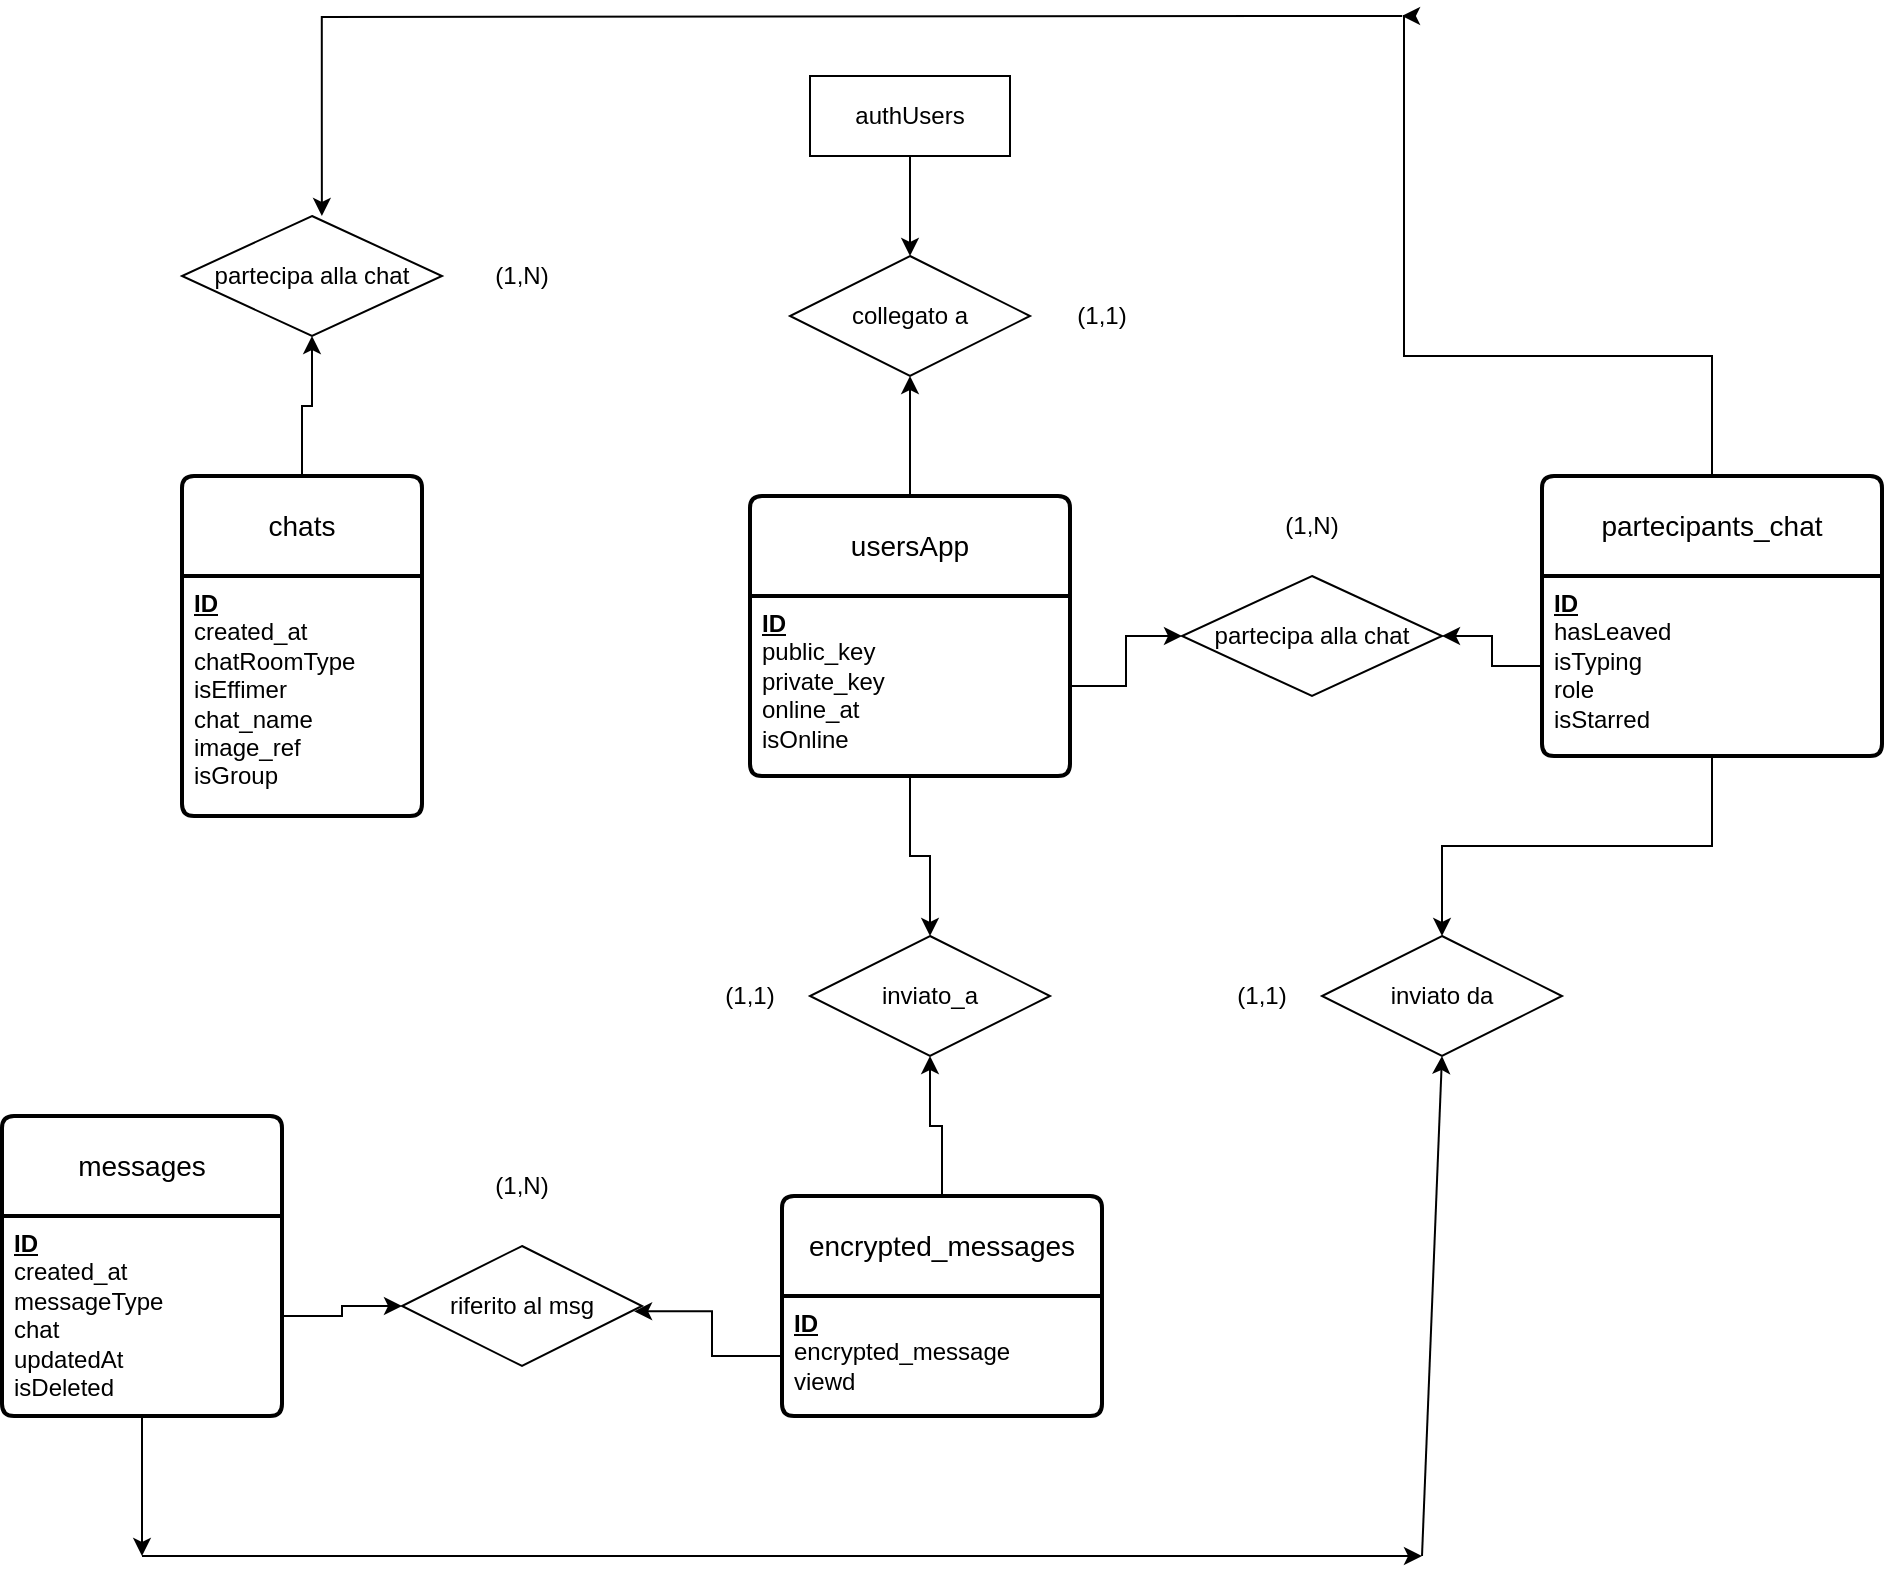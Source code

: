 <mxfile version="24.2.5" type="device">
  <diagram name="Pagina-1" id="X3hgRcqdK2BczxnFYyN4">
    <mxGraphModel dx="1595" dy="1974" grid="1" gridSize="10" guides="1" tooltips="1" connect="1" arrows="1" fold="1" page="1" pageScale="1" pageWidth="827" pageHeight="1169" math="0" shadow="0">
      <root>
        <mxCell id="0" />
        <mxCell id="1" parent="0" />
        <mxCell id="t3cGQgajsCkEH7f-9yjq-35" style="edgeStyle=orthogonalEdgeStyle;rounded=0;orthogonalLoop=1;jettySize=auto;html=1;entryX=0.5;entryY=1;entryDx=0;entryDy=0;" edge="1" parent="1" source="t3cGQgajsCkEH7f-9yjq-1" target="t3cGQgajsCkEH7f-9yjq-34">
          <mxGeometry relative="1" as="geometry" />
        </mxCell>
        <mxCell id="t3cGQgajsCkEH7f-9yjq-1" value="chats" style="swimlane;childLayout=stackLayout;horizontal=1;startSize=50;horizontalStack=0;rounded=1;fontSize=14;fontStyle=0;strokeWidth=2;resizeParent=0;resizeLast=1;shadow=0;dashed=0;align=center;arcSize=4;whiteSpace=wrap;html=1;" vertex="1" parent="1">
          <mxGeometry x="100" y="210" width="120" height="170" as="geometry" />
        </mxCell>
        <mxCell id="t3cGQgajsCkEH7f-9yjq-2" value="&lt;b&gt;&lt;u&gt;ID&lt;/u&gt;&lt;/b&gt;&lt;div&gt;created_at&lt;/div&gt;&lt;div&gt;chatRoomType&lt;/div&gt;&lt;div&gt;isEffimer&lt;/div&gt;&lt;div&gt;chat_name&lt;/div&gt;&lt;div&gt;image_ref&lt;/div&gt;&lt;div&gt;isGroup&lt;/div&gt;" style="align=left;strokeColor=none;fillColor=none;spacingLeft=4;fontSize=12;verticalAlign=top;resizable=0;rotatable=0;part=1;html=1;" vertex="1" parent="t3cGQgajsCkEH7f-9yjq-1">
          <mxGeometry y="50" width="120" height="120" as="geometry" />
        </mxCell>
        <mxCell id="t3cGQgajsCkEH7f-9yjq-42" style="edgeStyle=orthogonalEdgeStyle;rounded=0;orthogonalLoop=1;jettySize=auto;html=1;" edge="1" parent="1" source="t3cGQgajsCkEH7f-9yjq-4">
          <mxGeometry relative="1" as="geometry">
            <mxPoint x="710" y="-20.0" as="targetPoint" />
            <Array as="points">
              <mxPoint x="865" y="150" />
              <mxPoint x="711" y="150" />
              <mxPoint x="711" y="-20" />
            </Array>
          </mxGeometry>
        </mxCell>
        <mxCell id="t3cGQgajsCkEH7f-9yjq-4" value="partecipants_chat" style="swimlane;childLayout=stackLayout;horizontal=1;startSize=50;horizontalStack=0;rounded=1;fontSize=14;fontStyle=0;strokeWidth=2;resizeParent=0;resizeLast=1;shadow=0;dashed=0;align=center;arcSize=4;whiteSpace=wrap;html=1;" vertex="1" parent="1">
          <mxGeometry x="780" y="210" width="170" height="140" as="geometry" />
        </mxCell>
        <mxCell id="t3cGQgajsCkEH7f-9yjq-5" value="&lt;b&gt;&lt;u&gt;ID&lt;/u&gt;&lt;/b&gt;&lt;div&gt;hasLeaved&lt;/div&gt;&lt;div&gt;isTyping&lt;/div&gt;&lt;div&gt;role&lt;/div&gt;&lt;div&gt;isStarred&lt;/div&gt;" style="align=left;strokeColor=none;fillColor=none;spacingLeft=4;fontSize=12;verticalAlign=top;resizable=0;rotatable=0;part=1;html=1;" vertex="1" parent="t3cGQgajsCkEH7f-9yjq-4">
          <mxGeometry y="50" width="170" height="90" as="geometry" />
        </mxCell>
        <mxCell id="t3cGQgajsCkEH7f-9yjq-6" value="messages" style="swimlane;childLayout=stackLayout;horizontal=1;startSize=50;horizontalStack=0;rounded=1;fontSize=14;fontStyle=0;strokeWidth=2;resizeParent=0;resizeLast=1;shadow=0;dashed=0;align=center;arcSize=4;whiteSpace=wrap;html=1;" vertex="1" parent="1">
          <mxGeometry x="10" y="530" width="140" height="150" as="geometry" />
        </mxCell>
        <mxCell id="t3cGQgajsCkEH7f-9yjq-7" value="&lt;u style=&quot;font-weight: bold;&quot;&gt;ID&lt;/u&gt;&lt;br&gt;created_at&lt;div&gt;messageType&lt;/div&gt;&lt;div&gt;chat&lt;/div&gt;&lt;div&gt;updatedAt&lt;/div&gt;&lt;div&gt;isDeleted&lt;/div&gt;" style="align=left;strokeColor=none;fillColor=none;spacingLeft=4;fontSize=12;verticalAlign=top;resizable=0;rotatable=0;part=1;html=1;" vertex="1" parent="t3cGQgajsCkEH7f-9yjq-6">
          <mxGeometry y="50" width="140" height="100" as="geometry" />
        </mxCell>
        <mxCell id="t3cGQgajsCkEH7f-9yjq-19" style="edgeStyle=orthogonalEdgeStyle;rounded=0;orthogonalLoop=1;jettySize=auto;html=1;entryX=0.5;entryY=1;entryDx=0;entryDy=0;" edge="1" parent="1" source="t3cGQgajsCkEH7f-9yjq-8" target="t3cGQgajsCkEH7f-9yjq-17">
          <mxGeometry relative="1" as="geometry" />
        </mxCell>
        <mxCell id="t3cGQgajsCkEH7f-9yjq-8" value="encrypted_messages" style="swimlane;childLayout=stackLayout;horizontal=1;startSize=50;horizontalStack=0;rounded=1;fontSize=14;fontStyle=0;strokeWidth=2;resizeParent=0;resizeLast=1;shadow=0;dashed=0;align=center;arcSize=4;whiteSpace=wrap;html=1;" vertex="1" parent="1">
          <mxGeometry x="400" y="570" width="160" height="110" as="geometry" />
        </mxCell>
        <mxCell id="t3cGQgajsCkEH7f-9yjq-9" value="&lt;b&gt;&lt;u&gt;ID&lt;/u&gt;&lt;/b&gt;&lt;div&gt;encrypted_message&lt;/div&gt;&lt;div&gt;viewd&lt;/div&gt;&lt;div&gt;&lt;br&gt;&lt;/div&gt;" style="align=left;strokeColor=none;fillColor=none;spacingLeft=4;fontSize=12;verticalAlign=top;resizable=0;rotatable=0;part=1;html=1;" vertex="1" parent="t3cGQgajsCkEH7f-9yjq-8">
          <mxGeometry y="50" width="160" height="60" as="geometry" />
        </mxCell>
        <mxCell id="t3cGQgajsCkEH7f-9yjq-15" style="edgeStyle=orthogonalEdgeStyle;rounded=0;orthogonalLoop=1;jettySize=auto;html=1;entryX=0.5;entryY=1;entryDx=0;entryDy=0;" edge="1" parent="1" source="t3cGQgajsCkEH7f-9yjq-10" target="t3cGQgajsCkEH7f-9yjq-13">
          <mxGeometry relative="1" as="geometry" />
        </mxCell>
        <mxCell id="t3cGQgajsCkEH7f-9yjq-10" value="usersApp" style="swimlane;childLayout=stackLayout;horizontal=1;startSize=50;horizontalStack=0;rounded=1;fontSize=14;fontStyle=0;strokeWidth=2;resizeParent=0;resizeLast=1;shadow=0;dashed=0;align=center;arcSize=4;whiteSpace=wrap;html=1;" vertex="1" parent="1">
          <mxGeometry x="384" y="220" width="160" height="140" as="geometry" />
        </mxCell>
        <mxCell id="t3cGQgajsCkEH7f-9yjq-11" value="&lt;b&gt;&lt;u&gt;ID&lt;/u&gt;&lt;/b&gt;&lt;div&gt;public_key&lt;/div&gt;&lt;div&gt;private_key&lt;/div&gt;&lt;div&gt;online_at&lt;/div&gt;&lt;div&gt;isOnline&lt;/div&gt;" style="align=left;strokeColor=none;fillColor=none;spacingLeft=4;fontSize=12;verticalAlign=top;resizable=0;rotatable=0;part=1;html=1;" vertex="1" parent="t3cGQgajsCkEH7f-9yjq-10">
          <mxGeometry y="50" width="160" height="90" as="geometry" />
        </mxCell>
        <mxCell id="t3cGQgajsCkEH7f-9yjq-14" style="edgeStyle=orthogonalEdgeStyle;rounded=0;orthogonalLoop=1;jettySize=auto;html=1;entryX=0.5;entryY=0;entryDx=0;entryDy=0;" edge="1" parent="1" source="t3cGQgajsCkEH7f-9yjq-12" target="t3cGQgajsCkEH7f-9yjq-13">
          <mxGeometry relative="1" as="geometry" />
        </mxCell>
        <mxCell id="t3cGQgajsCkEH7f-9yjq-12" value="authUsers" style="whiteSpace=wrap;html=1;align=center;" vertex="1" parent="1">
          <mxGeometry x="414" y="10" width="100" height="40" as="geometry" />
        </mxCell>
        <mxCell id="t3cGQgajsCkEH7f-9yjq-13" value="collegato a" style="shape=rhombus;perimeter=rhombusPerimeter;whiteSpace=wrap;html=1;align=center;" vertex="1" parent="1">
          <mxGeometry x="404" y="100" width="120" height="60" as="geometry" />
        </mxCell>
        <mxCell id="t3cGQgajsCkEH7f-9yjq-16" value="(1,1)" style="text;html=1;align=center;verticalAlign=middle;whiteSpace=wrap;rounded=0;" vertex="1" parent="1">
          <mxGeometry x="530" y="115" width="60" height="30" as="geometry" />
        </mxCell>
        <mxCell id="t3cGQgajsCkEH7f-9yjq-17" value="inviato_a" style="shape=rhombus;perimeter=rhombusPerimeter;whiteSpace=wrap;html=1;align=center;" vertex="1" parent="1">
          <mxGeometry x="414" y="440" width="120" height="60" as="geometry" />
        </mxCell>
        <mxCell id="t3cGQgajsCkEH7f-9yjq-18" style="edgeStyle=orthogonalEdgeStyle;rounded=0;orthogonalLoop=1;jettySize=auto;html=1;entryX=0.5;entryY=0;entryDx=0;entryDy=0;" edge="1" parent="1" source="t3cGQgajsCkEH7f-9yjq-11" target="t3cGQgajsCkEH7f-9yjq-17">
          <mxGeometry relative="1" as="geometry" />
        </mxCell>
        <mxCell id="t3cGQgajsCkEH7f-9yjq-20" value="(1,1)" style="text;html=1;align=center;verticalAlign=middle;whiteSpace=wrap;rounded=0;" vertex="1" parent="1">
          <mxGeometry x="354" y="455" width="60" height="30" as="geometry" />
        </mxCell>
        <mxCell id="t3cGQgajsCkEH7f-9yjq-21" value="riferito al msg" style="shape=rhombus;perimeter=rhombusPerimeter;whiteSpace=wrap;html=1;align=center;" vertex="1" parent="1">
          <mxGeometry x="210" y="595" width="120" height="60" as="geometry" />
        </mxCell>
        <mxCell id="t3cGQgajsCkEH7f-9yjq-22" style="edgeStyle=orthogonalEdgeStyle;rounded=0;orthogonalLoop=1;jettySize=auto;html=1;entryX=0.967;entryY=0.544;entryDx=0;entryDy=0;entryPerimeter=0;" edge="1" parent="1" source="t3cGQgajsCkEH7f-9yjq-9" target="t3cGQgajsCkEH7f-9yjq-21">
          <mxGeometry relative="1" as="geometry" />
        </mxCell>
        <mxCell id="t3cGQgajsCkEH7f-9yjq-23" style="edgeStyle=orthogonalEdgeStyle;rounded=0;orthogonalLoop=1;jettySize=auto;html=1;entryX=0;entryY=0.5;entryDx=0;entryDy=0;" edge="1" parent="1" source="t3cGQgajsCkEH7f-9yjq-7" target="t3cGQgajsCkEH7f-9yjq-21">
          <mxGeometry relative="1" as="geometry" />
        </mxCell>
        <mxCell id="t3cGQgajsCkEH7f-9yjq-24" value="inviato da" style="shape=rhombus;perimeter=rhombusPerimeter;whiteSpace=wrap;html=1;align=center;" vertex="1" parent="1">
          <mxGeometry x="670" y="440" width="120" height="60" as="geometry" />
        </mxCell>
        <mxCell id="t3cGQgajsCkEH7f-9yjq-26" style="edgeStyle=orthogonalEdgeStyle;rounded=0;orthogonalLoop=1;jettySize=auto;html=1;" edge="1" parent="1" source="t3cGQgajsCkEH7f-9yjq-5" target="t3cGQgajsCkEH7f-9yjq-24">
          <mxGeometry relative="1" as="geometry" />
        </mxCell>
        <mxCell id="t3cGQgajsCkEH7f-9yjq-27" value="(1,N)" style="text;html=1;align=center;verticalAlign=middle;whiteSpace=wrap;rounded=0;" vertex="1" parent="1">
          <mxGeometry x="240" y="550" width="60" height="30" as="geometry" />
        </mxCell>
        <mxCell id="t3cGQgajsCkEH7f-9yjq-28" value="(1,1)" style="text;html=1;align=center;verticalAlign=middle;whiteSpace=wrap;rounded=0;" vertex="1" parent="1">
          <mxGeometry x="610" y="455" width="60" height="30" as="geometry" />
        </mxCell>
        <mxCell id="t3cGQgajsCkEH7f-9yjq-29" style="edgeStyle=orthogonalEdgeStyle;rounded=0;orthogonalLoop=1;jettySize=auto;html=1;" edge="1" parent="1" source="t3cGQgajsCkEH7f-9yjq-7">
          <mxGeometry relative="1" as="geometry">
            <mxPoint x="80" y="750" as="targetPoint" />
          </mxGeometry>
        </mxCell>
        <mxCell id="t3cGQgajsCkEH7f-9yjq-30" value="" style="endArrow=classic;html=1;rounded=0;" edge="1" parent="1">
          <mxGeometry width="50" height="50" relative="1" as="geometry">
            <mxPoint x="80" y="750" as="sourcePoint" />
            <mxPoint x="720" y="750" as="targetPoint" />
          </mxGeometry>
        </mxCell>
        <mxCell id="t3cGQgajsCkEH7f-9yjq-31" value="" style="endArrow=classic;html=1;rounded=0;entryX=0.5;entryY=1;entryDx=0;entryDy=0;" edge="1" parent="1" target="t3cGQgajsCkEH7f-9yjq-24">
          <mxGeometry width="50" height="50" relative="1" as="geometry">
            <mxPoint x="720" y="750" as="sourcePoint" />
            <mxPoint x="770" y="690" as="targetPoint" />
          </mxGeometry>
        </mxCell>
        <mxCell id="t3cGQgajsCkEH7f-9yjq-33" style="edgeStyle=orthogonalEdgeStyle;rounded=0;orthogonalLoop=1;jettySize=auto;html=1;entryX=0.538;entryY=0;entryDx=0;entryDy=0;entryPerimeter=0;" edge="1" parent="1" target="t3cGQgajsCkEH7f-9yjq-34">
          <mxGeometry relative="1" as="geometry">
            <mxPoint x="170" y="-10" as="targetPoint" />
            <mxPoint x="710" y="-20" as="sourcePoint" />
          </mxGeometry>
        </mxCell>
        <mxCell id="t3cGQgajsCkEH7f-9yjq-34" value="partecipa alla chat" style="shape=rhombus;perimeter=rhombusPerimeter;whiteSpace=wrap;html=1;align=center;" vertex="1" parent="1">
          <mxGeometry x="100" y="80" width="130" height="60" as="geometry" />
        </mxCell>
        <mxCell id="t3cGQgajsCkEH7f-9yjq-36" value="(1,N)" style="text;html=1;align=center;verticalAlign=middle;whiteSpace=wrap;rounded=0;" vertex="1" parent="1">
          <mxGeometry x="240" y="95" width="60" height="30" as="geometry" />
        </mxCell>
        <mxCell id="t3cGQgajsCkEH7f-9yjq-37" value="partecipa alla chat" style="shape=rhombus;perimeter=rhombusPerimeter;whiteSpace=wrap;html=1;align=center;" vertex="1" parent="1">
          <mxGeometry x="600" y="260" width="130" height="60" as="geometry" />
        </mxCell>
        <mxCell id="t3cGQgajsCkEH7f-9yjq-38" style="edgeStyle=orthogonalEdgeStyle;rounded=0;orthogonalLoop=1;jettySize=auto;html=1;" edge="1" parent="1" source="t3cGQgajsCkEH7f-9yjq-11" target="t3cGQgajsCkEH7f-9yjq-37">
          <mxGeometry relative="1" as="geometry" />
        </mxCell>
        <mxCell id="t3cGQgajsCkEH7f-9yjq-40" style="edgeStyle=orthogonalEdgeStyle;rounded=0;orthogonalLoop=1;jettySize=auto;html=1;entryX=1;entryY=0.5;entryDx=0;entryDy=0;" edge="1" parent="1" source="t3cGQgajsCkEH7f-9yjq-5" target="t3cGQgajsCkEH7f-9yjq-37">
          <mxGeometry relative="1" as="geometry" />
        </mxCell>
        <mxCell id="t3cGQgajsCkEH7f-9yjq-41" value="(1,N)" style="text;html=1;align=center;verticalAlign=middle;whiteSpace=wrap;rounded=0;" vertex="1" parent="1">
          <mxGeometry x="635" y="220" width="60" height="30" as="geometry" />
        </mxCell>
      </root>
    </mxGraphModel>
  </diagram>
</mxfile>
